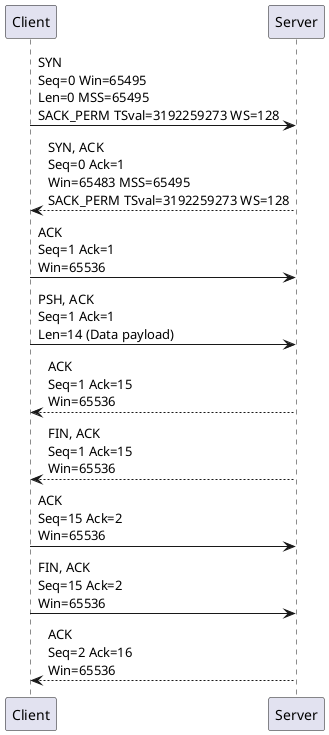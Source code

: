 @startuml
participant Client as C
participant Server as S

box "TCP Handshake"
C -> S: SYN\nSeq=0 Win=65495\nLen=0 MSS=65495\nSACK_PERM TSval=3192259273 WS=128
S --> C: SYN, ACK\nSeq=0 Ack=1\nWin=65483 MSS=65495\nSACK_PERM TSval=3192259273 WS=128
C -> S: ACK\nSeq=1 Ack=1\nWin=65536
end box

C -> S: PSH, ACK\nSeq=1 Ack=1\nLen=14 (Data payload)
S --> C: ACK\nSeq=1 Ack=15\nWin=65536
S --> C: FIN, ACK\nSeq=1 Ack=15\nWin=65536
C -> S: ACK\nSeq=15 Ack=2\nWin=65536
box "Connection Close"
C -> S: FIN, ACK\nSeq=15 Ack=2\nWin=65536
S --> C: ACK\nSeq=2 Ack=16\nWin=65536
end box
@enduml
